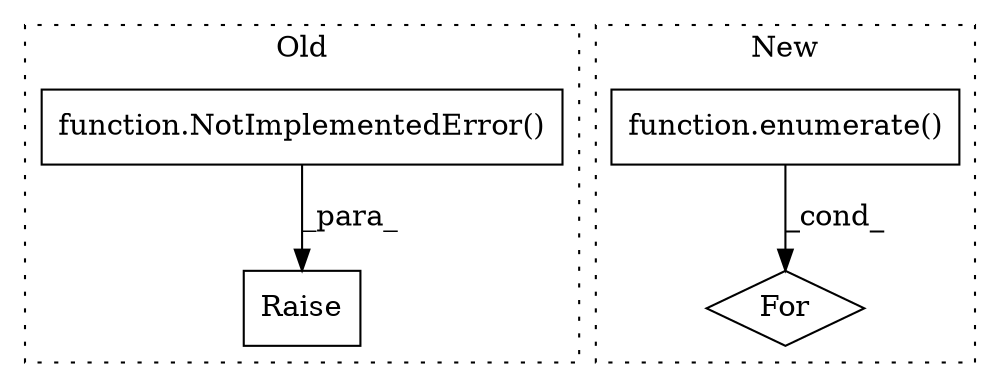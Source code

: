 digraph G {
subgraph cluster0 {
1 [label="function.NotImplementedError()" a="75" s="5597" l="21" shape="box"];
3 [label="Raise" a="91" s="5591" l="6" shape="box"];
label = "Old";
style="dotted";
}
subgraph cluster1 {
2 [label="function.enumerate()" a="75" s="6238,6253" l="10,1" shape="box"];
4 [label="For" a="107" s="6394,6411" l="4,18" shape="diamond"];
label = "New";
style="dotted";
}
1 -> 3 [label="_para_"];
2 -> 4 [label="_cond_"];
}